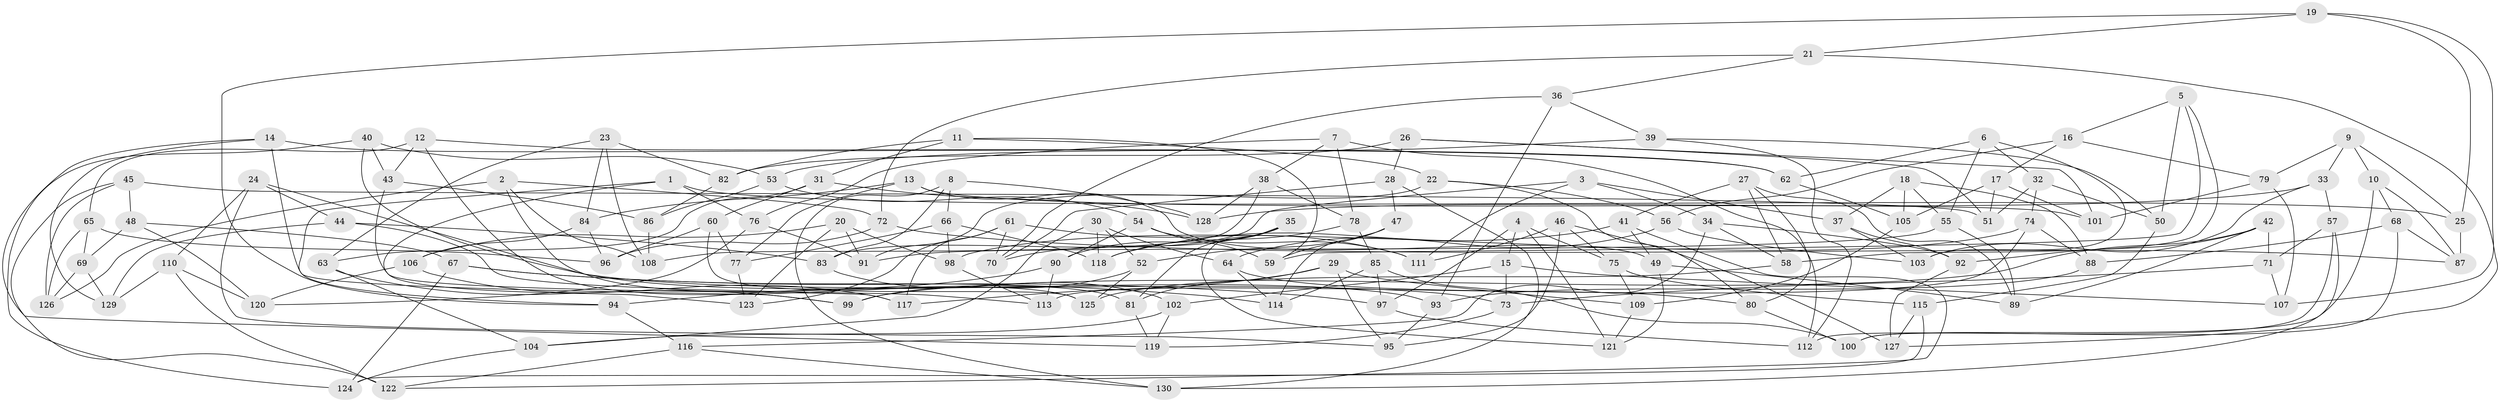// Generated by graph-tools (version 1.1) at 2025/38/03/09/25 02:38:06]
// undirected, 130 vertices, 260 edges
graph export_dot {
graph [start="1"]
  node [color=gray90,style=filled];
  1;
  2;
  3;
  4;
  5;
  6;
  7;
  8;
  9;
  10;
  11;
  12;
  13;
  14;
  15;
  16;
  17;
  18;
  19;
  20;
  21;
  22;
  23;
  24;
  25;
  26;
  27;
  28;
  29;
  30;
  31;
  32;
  33;
  34;
  35;
  36;
  37;
  38;
  39;
  40;
  41;
  42;
  43;
  44;
  45;
  46;
  47;
  48;
  49;
  50;
  51;
  52;
  53;
  54;
  55;
  56;
  57;
  58;
  59;
  60;
  61;
  62;
  63;
  64;
  65;
  66;
  67;
  68;
  69;
  70;
  71;
  72;
  73;
  74;
  75;
  76;
  77;
  78;
  79;
  80;
  81;
  82;
  83;
  84;
  85;
  86;
  87;
  88;
  89;
  90;
  91;
  92;
  93;
  94;
  95;
  96;
  97;
  98;
  99;
  100;
  101;
  102;
  103;
  104;
  105;
  106;
  107;
  108;
  109;
  110;
  111;
  112;
  113;
  114;
  115;
  116;
  117;
  118;
  119;
  120;
  121;
  122;
  123;
  124;
  125;
  126;
  127;
  128;
  129;
  130;
  1 -- 123;
  1 -- 25;
  1 -- 76;
  1 -- 94;
  2 -- 126;
  2 -- 108;
  2 -- 81;
  2 -- 72;
  3 -- 34;
  3 -- 111;
  3 -- 37;
  3 -- 83;
  4 -- 75;
  4 -- 15;
  4 -- 97;
  4 -- 121;
  5 -- 50;
  5 -- 58;
  5 -- 16;
  5 -- 59;
  6 -- 55;
  6 -- 103;
  6 -- 32;
  6 -- 62;
  7 -- 78;
  7 -- 112;
  7 -- 38;
  7 -- 76;
  8 -- 130;
  8 -- 83;
  8 -- 128;
  8 -- 66;
  9 -- 25;
  9 -- 33;
  9 -- 79;
  9 -- 10;
  10 -- 87;
  10 -- 68;
  10 -- 100;
  11 -- 59;
  11 -- 22;
  11 -- 31;
  11 -- 82;
  12 -- 43;
  12 -- 65;
  12 -- 62;
  12 -- 125;
  13 -- 84;
  13 -- 49;
  13 -- 77;
  13 -- 101;
  14 -- 129;
  14 -- 119;
  14 -- 62;
  14 -- 99;
  15 -- 107;
  15 -- 102;
  15 -- 73;
  16 -- 56;
  16 -- 17;
  16 -- 79;
  17 -- 101;
  17 -- 105;
  17 -- 51;
  18 -- 55;
  18 -- 105;
  18 -- 37;
  18 -- 88;
  19 -- 21;
  19 -- 94;
  19 -- 25;
  19 -- 107;
  20 -- 106;
  20 -- 123;
  20 -- 98;
  20 -- 91;
  21 -- 72;
  21 -- 127;
  21 -- 36;
  22 -- 80;
  22 -- 91;
  22 -- 56;
  23 -- 82;
  23 -- 108;
  23 -- 84;
  23 -- 63;
  24 -- 95;
  24 -- 110;
  24 -- 44;
  24 -- 73;
  25 -- 87;
  26 -- 101;
  26 -- 82;
  26 -- 51;
  26 -- 28;
  27 -- 41;
  27 -- 80;
  27 -- 58;
  27 -- 89;
  28 -- 70;
  28 -- 130;
  28 -- 47;
  29 -- 81;
  29 -- 95;
  29 -- 117;
  29 -- 109;
  30 -- 118;
  30 -- 64;
  30 -- 104;
  30 -- 52;
  31 -- 128;
  31 -- 60;
  31 -- 63;
  32 -- 50;
  32 -- 74;
  32 -- 51;
  33 -- 57;
  33 -- 128;
  33 -- 103;
  34 -- 92;
  34 -- 58;
  34 -- 116;
  35 -- 81;
  35 -- 121;
  35 -- 70;
  35 -- 90;
  36 -- 70;
  36 -- 93;
  36 -- 39;
  37 -- 103;
  37 -- 92;
  38 -- 108;
  38 -- 78;
  38 -- 128;
  39 -- 53;
  39 -- 50;
  39 -- 112;
  40 -- 53;
  40 -- 93;
  40 -- 43;
  40 -- 124;
  41 -- 118;
  41 -- 49;
  41 -- 122;
  42 -- 99;
  42 -- 92;
  42 -- 71;
  42 -- 89;
  43 -- 117;
  43 -- 86;
  44 -- 129;
  44 -- 83;
  44 -- 113;
  45 -- 51;
  45 -- 126;
  45 -- 122;
  45 -- 48;
  46 -- 111;
  46 -- 75;
  46 -- 95;
  46 -- 127;
  47 -- 52;
  47 -- 59;
  47 -- 114;
  48 -- 69;
  48 -- 120;
  48 -- 67;
  49 -- 89;
  49 -- 121;
  50 -- 115;
  52 -- 125;
  52 -- 99;
  53 -- 86;
  53 -- 54;
  54 -- 90;
  54 -- 111;
  54 -- 59;
  55 -- 91;
  55 -- 89;
  56 -- 103;
  56 -- 64;
  57 -- 71;
  57 -- 130;
  57 -- 112;
  58 -- 125;
  60 -- 77;
  60 -- 96;
  60 -- 125;
  61 -- 70;
  61 -- 123;
  61 -- 117;
  61 -- 111;
  62 -- 105;
  63 -- 104;
  63 -- 99;
  64 -- 114;
  64 -- 80;
  65 -- 96;
  65 -- 69;
  65 -- 126;
  66 -- 98;
  66 -- 77;
  66 -- 118;
  67 -- 97;
  67 -- 124;
  67 -- 114;
  68 -- 100;
  68 -- 88;
  68 -- 87;
  69 -- 126;
  69 -- 129;
  71 -- 107;
  71 -- 73;
  72 -- 96;
  72 -- 87;
  73 -- 119;
  74 -- 88;
  74 -- 98;
  74 -- 113;
  75 -- 109;
  75 -- 115;
  76 -- 91;
  76 -- 120;
  77 -- 123;
  78 -- 118;
  78 -- 85;
  79 -- 101;
  79 -- 107;
  80 -- 100;
  81 -- 119;
  82 -- 86;
  83 -- 102;
  84 -- 106;
  84 -- 96;
  85 -- 114;
  85 -- 97;
  85 -- 100;
  86 -- 108;
  88 -- 93;
  90 -- 94;
  90 -- 113;
  92 -- 127;
  93 -- 95;
  94 -- 116;
  97 -- 112;
  98 -- 113;
  102 -- 104;
  102 -- 119;
  104 -- 124;
  105 -- 109;
  106 -- 117;
  106 -- 120;
  109 -- 121;
  110 -- 122;
  110 -- 120;
  110 -- 129;
  115 -- 124;
  115 -- 127;
  116 -- 130;
  116 -- 122;
}
